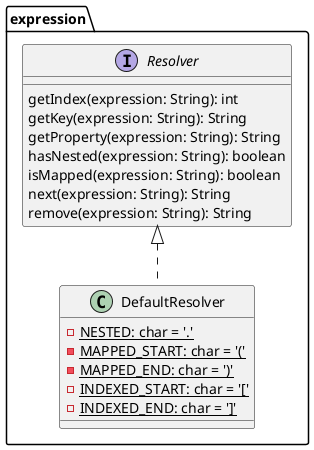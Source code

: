 @startuml
package expression {
    interface Resolver {
        getIndex(expression: String): int
        getKey(expression: String): String
        getProperty(expression: String): String
        hasNested(expression: String): boolean
        isMapped(expression: String): boolean
        next(expression: String): String
        remove(expression: String): String

    }

    class DefaultResolver implements Resolver {
        - {static} NESTED: char = '.'
        - {static} MAPPED_START: char = '('
        - {static} MAPPED_END: char = ')'
        - {static} INDEXED_START: char = '['
        - {static} INDEXED_END: char = ']'
        __
    }
}
@enduml